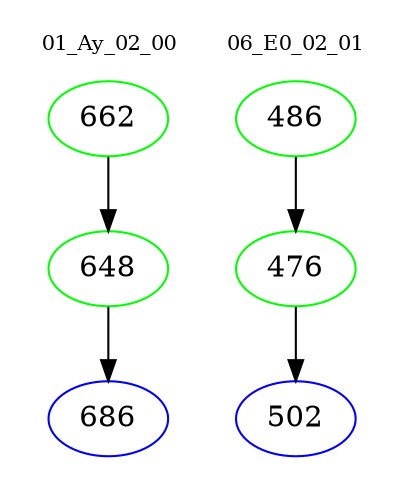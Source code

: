 digraph{
subgraph cluster_0 {
color = white
label = "01_Ay_02_00";
fontsize=10;
T0_662 [label="662", color="green"]
T0_662 -> T0_648 [color="black"]
T0_648 [label="648", color="green"]
T0_648 -> T0_686 [color="black"]
T0_686 [label="686", color="blue"]
}
subgraph cluster_1 {
color = white
label = "06_E0_02_01";
fontsize=10;
T1_486 [label="486", color="green"]
T1_486 -> T1_476 [color="black"]
T1_476 [label="476", color="green"]
T1_476 -> T1_502 [color="black"]
T1_502 [label="502", color="blue"]
}
}
